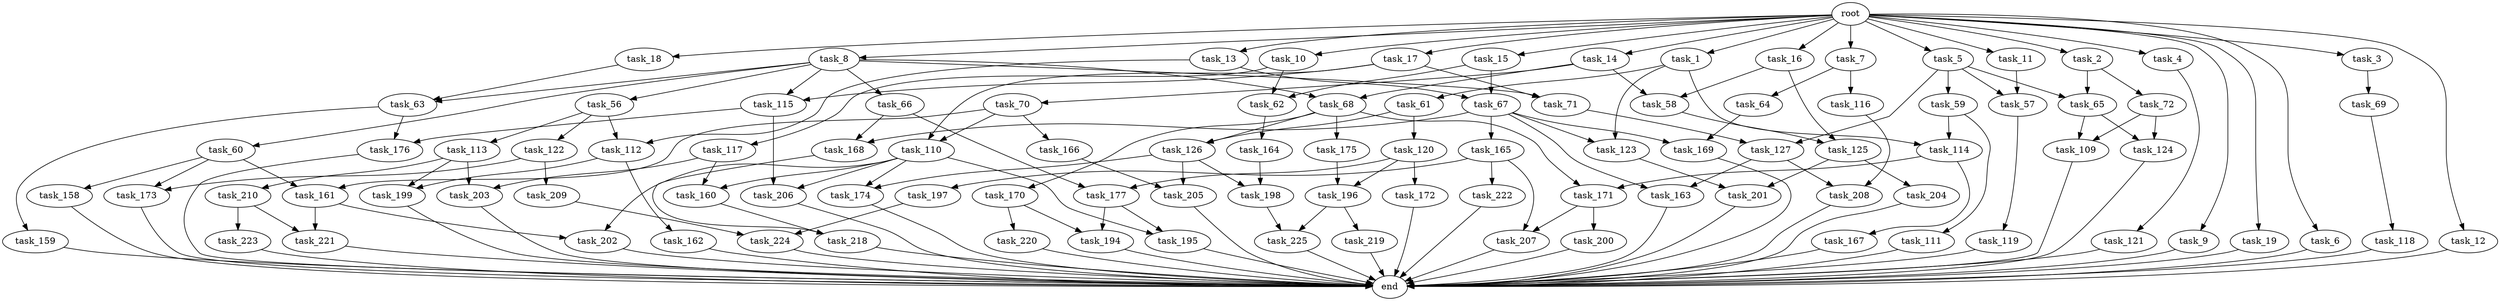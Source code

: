 digraph G {
  task_11 [size="2.048000"];
  task_175 [size="618475290.624000"];
  task_171 [size="1717986918.400000"];
  task_195 [size="1047972020.224000"];
  task_64 [size="274877906.944000"];
  task_17 [size="2.048000"];
  task_219 [size="1099511627.776000"];
  task_202 [size="687194767.360000"];
  task_126 [size="1460288880.640000"];
  task_69 [size="1391569403.904000"];
  task_174 [size="1460288880.640000"];
  task_209 [size="1099511627.776000"];
  task_109 [size="910533066.752000"];
  task_199 [size="1872605741.056000"];
  task_59 [size="1099511627.776000"];
  task_197 [size="68719476.736000"];
  task_224 [size="2147483648.000000"];
  task_7 [size="2.048000"];
  task_113 [size="618475290.624000"];
  task_67 [size="1168231104.512000"];
  task_122 [size="618475290.624000"];
  task_158 [size="274877906.944000"];
  task_177 [size="2233382993.920000"];
  task_205 [size="2559800508.416000"];
  task_115 [size="3109556322.304000"];
  task_116 [size="274877906.944000"];
  end [size="0.000000"];
  task_176 [size="2010044694.528000"];
  task_206 [size="2010044694.528000"];
  task_203 [size="1786706395.136000"];
  task_63 [size="3109556322.304000"];
  task_61 [size="429496729.600000"];
  task_201 [size="1116691496.960000"];
  task_72 [size="1099511627.776000"];
  task_196 [size="1821066133.504000"];
  task_112 [size="1717986918.400000"];
  task_121 [size="841813590.016000"];
  task_56 [size="1717986918.400000"];
  task_124 [size="910533066.752000"];
  task_170 [size="618475290.624000"];
  task_3 [size="2.048000"];
  task_57 [size="1168231104.512000"];
  task_14 [size="2.048000"];
  task_62 [size="223338299.392000"];
  task_125 [size="1546188226.560000"];
  task_119 [size="68719476.736000"];
  task_225 [size="1941325217.792000"];
  task_127 [size="2817498546.176000"];
  task_207 [size="223338299.392000"];
  task_120 [size="841813590.016000"];
  task_9 [size="2.048000"];
  task_198 [size="1683627180.032000"];
  task_58 [size="1821066133.504000"];
  task_111 [size="1099511627.776000"];
  root [size="0.000000"];
  task_161 [size="1666447310.848000"];
  task_218 [size="1047972020.224000"];
  task_165 [size="841813590.016000"];
  task_4 [size="2.048000"];
  task_70 [size="429496729.600000"];
  task_65 [size="2199023255.552000"];
  task_60 [size="1717986918.400000"];
  task_13 [size="2.048000"];
  task_19 [size="2.048000"];
  task_194 [size="1529008357.376000"];
  task_66 [size="1717986918.400000"];
  task_210 [size="1717986918.400000"];
  task_5 [size="2.048000"];
  task_169 [size="1116691496.960000"];
  task_204 [size="841813590.016000"];
  task_200 [size="154618822.656000"];
  task_6 [size="2.048000"];
  task_220 [size="1099511627.776000"];
  task_172 [size="1391569403.904000"];
  task_16 [size="2.048000"];
  task_164 [size="429496729.600000"];
  task_117 [size="154618822.656000"];
  task_15 [size="2.048000"];
  task_166 [size="1391569403.904000"];
  task_10 [size="2.048000"];
  task_118 [size="68719476.736000"];
  task_110 [size="2783138807.808000"];
  task_173 [size="1374389534.720000"];
  task_221 [size="343597383.680000"];
  task_160 [size="687194767.360000"];
  task_1 [size="2.048000"];
  task_208 [size="1254130450.432000"];
  task_162 [size="154618822.656000"];
  task_222 [size="68719476.736000"];
  task_159 [size="618475290.624000"];
  task_68 [size="2147483648.000000"];
  task_168 [size="1683627180.032000"];
  task_2 [size="2.048000"];
  task_71 [size="3109556322.304000"];
  task_114 [size="1529008357.376000"];
  task_12 [size="2.048000"];
  task_8 [size="2.048000"];
  task_167 [size="1099511627.776000"];
  task_163 [size="1941325217.792000"];
  task_123 [size="1271310319.616000"];
  task_18 [size="2.048000"];
  task_223 [size="274877906.944000"];

  task_11 -> task_57 [size="33554432.000000"];
  task_175 -> task_196 [size="209715200.000000"];
  task_171 -> task_200 [size="75497472.000000"];
  task_171 -> task_207 [size="75497472.000000"];
  task_195 -> end [size="1.000000"];
  task_64 -> task_169 [size="134217728.000000"];
  task_17 -> task_110 [size="679477248.000000"];
  task_17 -> task_115 [size="679477248.000000"];
  task_17 -> task_71 [size="679477248.000000"];
  task_219 -> end [size="1.000000"];
  task_202 -> end [size="1.000000"];
  task_126 -> task_198 [size="411041792.000000"];
  task_126 -> task_174 [size="411041792.000000"];
  task_126 -> task_205 [size="411041792.000000"];
  task_69 -> task_118 [size="33554432.000000"];
  task_174 -> end [size="1.000000"];
  task_209 -> task_224 [size="209715200.000000"];
  task_109 -> end [size="1.000000"];
  task_199 -> end [size="1.000000"];
  task_59 -> task_114 [size="536870912.000000"];
  task_59 -> task_111 [size="536870912.000000"];
  task_197 -> task_224 [size="838860800.000000"];
  task_224 -> end [size="1.000000"];
  task_7 -> task_64 [size="134217728.000000"];
  task_7 -> task_116 [size="134217728.000000"];
  task_113 -> task_199 [size="838860800.000000"];
  task_113 -> task_210 [size="838860800.000000"];
  task_113 -> task_203 [size="838860800.000000"];
  task_67 -> task_165 [size="411041792.000000"];
  task_67 -> task_123 [size="411041792.000000"];
  task_67 -> task_168 [size="411041792.000000"];
  task_67 -> task_169 [size="411041792.000000"];
  task_67 -> task_163 [size="411041792.000000"];
  task_122 -> task_209 [size="536870912.000000"];
  task_122 -> task_173 [size="536870912.000000"];
  task_158 -> end [size="1.000000"];
  task_177 -> task_195 [size="209715200.000000"];
  task_177 -> task_194 [size="209715200.000000"];
  task_205 -> end [size="1.000000"];
  task_115 -> task_176 [size="679477248.000000"];
  task_115 -> task_206 [size="679477248.000000"];
  task_116 -> task_208 [size="75497472.000000"];
  task_176 -> end [size="1.000000"];
  task_206 -> end [size="1.000000"];
  task_203 -> end [size="1.000000"];
  task_63 -> task_176 [size="301989888.000000"];
  task_63 -> task_159 [size="301989888.000000"];
  task_61 -> task_120 [size="411041792.000000"];
  task_61 -> task_126 [size="411041792.000000"];
  task_201 -> end [size="1.000000"];
  task_72 -> task_109 [size="33554432.000000"];
  task_72 -> task_124 [size="33554432.000000"];
  task_196 -> task_225 [size="536870912.000000"];
  task_196 -> task_219 [size="536870912.000000"];
  task_112 -> task_162 [size="75497472.000000"];
  task_112 -> task_199 [size="75497472.000000"];
  task_121 -> end [size="1.000000"];
  task_56 -> task_113 [size="301989888.000000"];
  task_56 -> task_112 [size="301989888.000000"];
  task_56 -> task_122 [size="301989888.000000"];
  task_124 -> end [size="1.000000"];
  task_170 -> task_220 [size="536870912.000000"];
  task_170 -> task_194 [size="536870912.000000"];
  task_3 -> task_69 [size="679477248.000000"];
  task_57 -> task_119 [size="33554432.000000"];
  task_14 -> task_58 [size="209715200.000000"];
  task_14 -> task_68 [size="209715200.000000"];
  task_14 -> task_70 [size="209715200.000000"];
  task_62 -> task_164 [size="209715200.000000"];
  task_125 -> task_201 [size="411041792.000000"];
  task_125 -> task_204 [size="411041792.000000"];
  task_119 -> end [size="1.000000"];
  task_225 -> end [size="1.000000"];
  task_127 -> task_208 [size="536870912.000000"];
  task_127 -> task_163 [size="536870912.000000"];
  task_207 -> end [size="1.000000"];
  task_120 -> task_177 [size="679477248.000000"];
  task_120 -> task_172 [size="679477248.000000"];
  task_120 -> task_196 [size="679477248.000000"];
  task_9 -> end [size="1.000000"];
  task_198 -> task_225 [size="411041792.000000"];
  task_58 -> task_125 [size="75497472.000000"];
  task_111 -> end [size="1.000000"];
  root -> task_15 [size="1.000000"];
  root -> task_16 [size="1.000000"];
  root -> task_5 [size="1.000000"];
  root -> task_11 [size="1.000000"];
  root -> task_3 [size="1.000000"];
  root -> task_12 [size="1.000000"];
  root -> task_8 [size="1.000000"];
  root -> task_6 [size="1.000000"];
  root -> task_17 [size="1.000000"];
  root -> task_7 [size="1.000000"];
  root -> task_10 [size="1.000000"];
  root -> task_1 [size="1.000000"];
  root -> task_4 [size="1.000000"];
  root -> task_2 [size="1.000000"];
  root -> task_19 [size="1.000000"];
  root -> task_13 [size="1.000000"];
  root -> task_14 [size="1.000000"];
  root -> task_9 [size="1.000000"];
  root -> task_18 [size="1.000000"];
  task_161 -> task_221 [size="33554432.000000"];
  task_161 -> task_202 [size="33554432.000000"];
  task_218 -> end [size="1.000000"];
  task_165 -> task_197 [size="33554432.000000"];
  task_165 -> task_207 [size="33554432.000000"];
  task_165 -> task_222 [size="33554432.000000"];
  task_4 -> task_121 [size="411041792.000000"];
  task_70 -> task_110 [size="679477248.000000"];
  task_70 -> task_166 [size="679477248.000000"];
  task_70 -> task_161 [size="679477248.000000"];
  task_65 -> task_109 [size="411041792.000000"];
  task_65 -> task_124 [size="411041792.000000"];
  task_60 -> task_161 [size="134217728.000000"];
  task_60 -> task_158 [size="134217728.000000"];
  task_60 -> task_173 [size="134217728.000000"];
  task_13 -> task_112 [size="536870912.000000"];
  task_13 -> task_67 [size="536870912.000000"];
  task_19 -> end [size="1.000000"];
  task_194 -> end [size="1.000000"];
  task_66 -> task_177 [size="411041792.000000"];
  task_66 -> task_168 [size="411041792.000000"];
  task_210 -> task_223 [size="134217728.000000"];
  task_210 -> task_221 [size="134217728.000000"];
  task_5 -> task_65 [size="536870912.000000"];
  task_5 -> task_57 [size="536870912.000000"];
  task_5 -> task_127 [size="536870912.000000"];
  task_5 -> task_59 [size="536870912.000000"];
  task_169 -> end [size="1.000000"];
  task_204 -> end [size="1.000000"];
  task_200 -> end [size="1.000000"];
  task_6 -> end [size="1.000000"];
  task_220 -> end [size="1.000000"];
  task_172 -> end [size="1.000000"];
  task_16 -> task_58 [size="679477248.000000"];
  task_16 -> task_125 [size="679477248.000000"];
  task_164 -> task_198 [size="411041792.000000"];
  task_117 -> task_160 [size="33554432.000000"];
  task_117 -> task_203 [size="33554432.000000"];
  task_15 -> task_67 [size="33554432.000000"];
  task_15 -> task_62 [size="33554432.000000"];
  task_166 -> task_205 [size="838860800.000000"];
  task_10 -> task_62 [size="75497472.000000"];
  task_10 -> task_117 [size="75497472.000000"];
  task_118 -> end [size="1.000000"];
  task_110 -> task_174 [size="301989888.000000"];
  task_110 -> task_195 [size="301989888.000000"];
  task_110 -> task_206 [size="301989888.000000"];
  task_110 -> task_160 [size="301989888.000000"];
  task_110 -> task_202 [size="301989888.000000"];
  task_173 -> end [size="1.000000"];
  task_221 -> end [size="1.000000"];
  task_160 -> task_218 [size="209715200.000000"];
  task_1 -> task_61 [size="209715200.000000"];
  task_1 -> task_114 [size="209715200.000000"];
  task_1 -> task_123 [size="209715200.000000"];
  task_208 -> end [size="1.000000"];
  task_162 -> end [size="1.000000"];
  task_222 -> end [size="1.000000"];
  task_159 -> end [size="1.000000"];
  task_68 -> task_171 [size="301989888.000000"];
  task_68 -> task_126 [size="301989888.000000"];
  task_68 -> task_170 [size="301989888.000000"];
  task_68 -> task_175 [size="301989888.000000"];
  task_168 -> task_218 [size="301989888.000000"];
  task_2 -> task_65 [size="536870912.000000"];
  task_2 -> task_72 [size="536870912.000000"];
  task_71 -> task_127 [size="838860800.000000"];
  task_114 -> task_171 [size="536870912.000000"];
  task_114 -> task_167 [size="536870912.000000"];
  task_12 -> end [size="1.000000"];
  task_8 -> task_66 [size="838860800.000000"];
  task_8 -> task_68 [size="838860800.000000"];
  task_8 -> task_63 [size="838860800.000000"];
  task_8 -> task_60 [size="838860800.000000"];
  task_8 -> task_71 [size="838860800.000000"];
  task_8 -> task_56 [size="838860800.000000"];
  task_8 -> task_115 [size="838860800.000000"];
  task_167 -> end [size="1.000000"];
  task_163 -> end [size="1.000000"];
  task_123 -> task_201 [size="134217728.000000"];
  task_18 -> task_63 [size="679477248.000000"];
  task_223 -> end [size="1.000000"];
}
